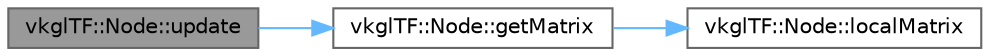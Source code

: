 digraph "vkglTF::Node::update"
{
 // LATEX_PDF_SIZE
  bgcolor="transparent";
  edge [fontname=Helvetica,fontsize=10,labelfontname=Helvetica,labelfontsize=10];
  node [fontname=Helvetica,fontsize=10,shape=box,height=0.2,width=0.4];
  rankdir="LR";
  Node1 [id="Node000001",label="vkglTF::Node::update",height=0.2,width=0.4,color="gray40", fillcolor="grey60", style="filled", fontcolor="black",tooltip=" "];
  Node1 -> Node2 [id="edge1_Node000001_Node000002",color="steelblue1",style="solid",tooltip=" "];
  Node2 [id="Node000002",label="vkglTF::Node::getMatrix",height=0.2,width=0.4,color="grey40", fillcolor="white", style="filled",URL="$structvkgl_t_f_1_1_node.html#af4657d06d4556620f9d86b5e49df5b36",tooltip=" "];
  Node2 -> Node3 [id="edge2_Node000002_Node000003",color="steelblue1",style="solid",tooltip=" "];
  Node3 [id="Node000003",label="vkglTF::Node::localMatrix",height=0.2,width=0.4,color="grey40", fillcolor="white", style="filled",URL="$structvkgl_t_f_1_1_node.html#afac4520b94366fc4eaac85ecc257af06",tooltip=" "];
}

